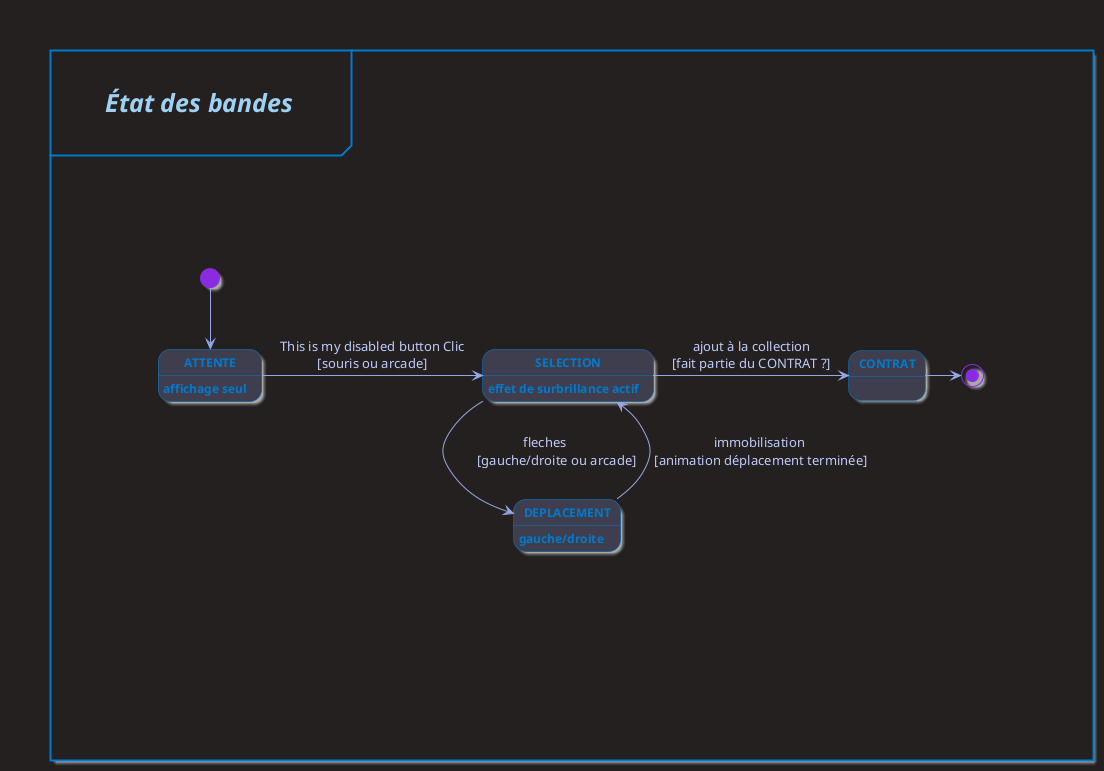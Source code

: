 @startuml "État des bandes"
' Définir le style global
skinparam {
    backgroundColor #252020ff
    shadowing true
    FontName "Consolas"
    ArrowColor #94a7e7ff
    ArrowFontColor #bdcbfbff
    StartColor #007acc
    EndColor #bdcbfb
}
' Style pour les states
skinparam state {
    BackgroundColor #3e3e4eff
    fontColor #007acc
    BorderColor #007acc
    FontName "Consolas"
    FontSize 12
    FontStyle bold
}
<style>
mainframe {
  LineColor #007acc
  LineThickness 2.0
  FontColor #9ed1f3ff
  FontSize 25
  FontStyle italic
  Margin 50
  Padding 100
}
</style>
mainframe \n\t**État des bandes**\t\n

    state ATTENTE : affichage seul
    state SELECTION : effet de surbrillance actif
    state DEPLACEMENT : gauche/droite
    state CONTRAT

    [*] #BlueViolet --> ATTENTE
    ATTENTE -> SELECTION : This is my disabled button Clic\n[souris ou arcade]
    SELECTION -> DEPLACEMENT : fleches\n\t[gauche/droite ou arcade]\t
    DEPLACEMENT --> SELECTION :immobilisation\n [animation déplacement terminée]
    SELECTION -> CONTRAT :ajout à la collection\n[fait partie du CONTRAT ?]
    CONTRAT -> [*] #BlueViolet
@enduml